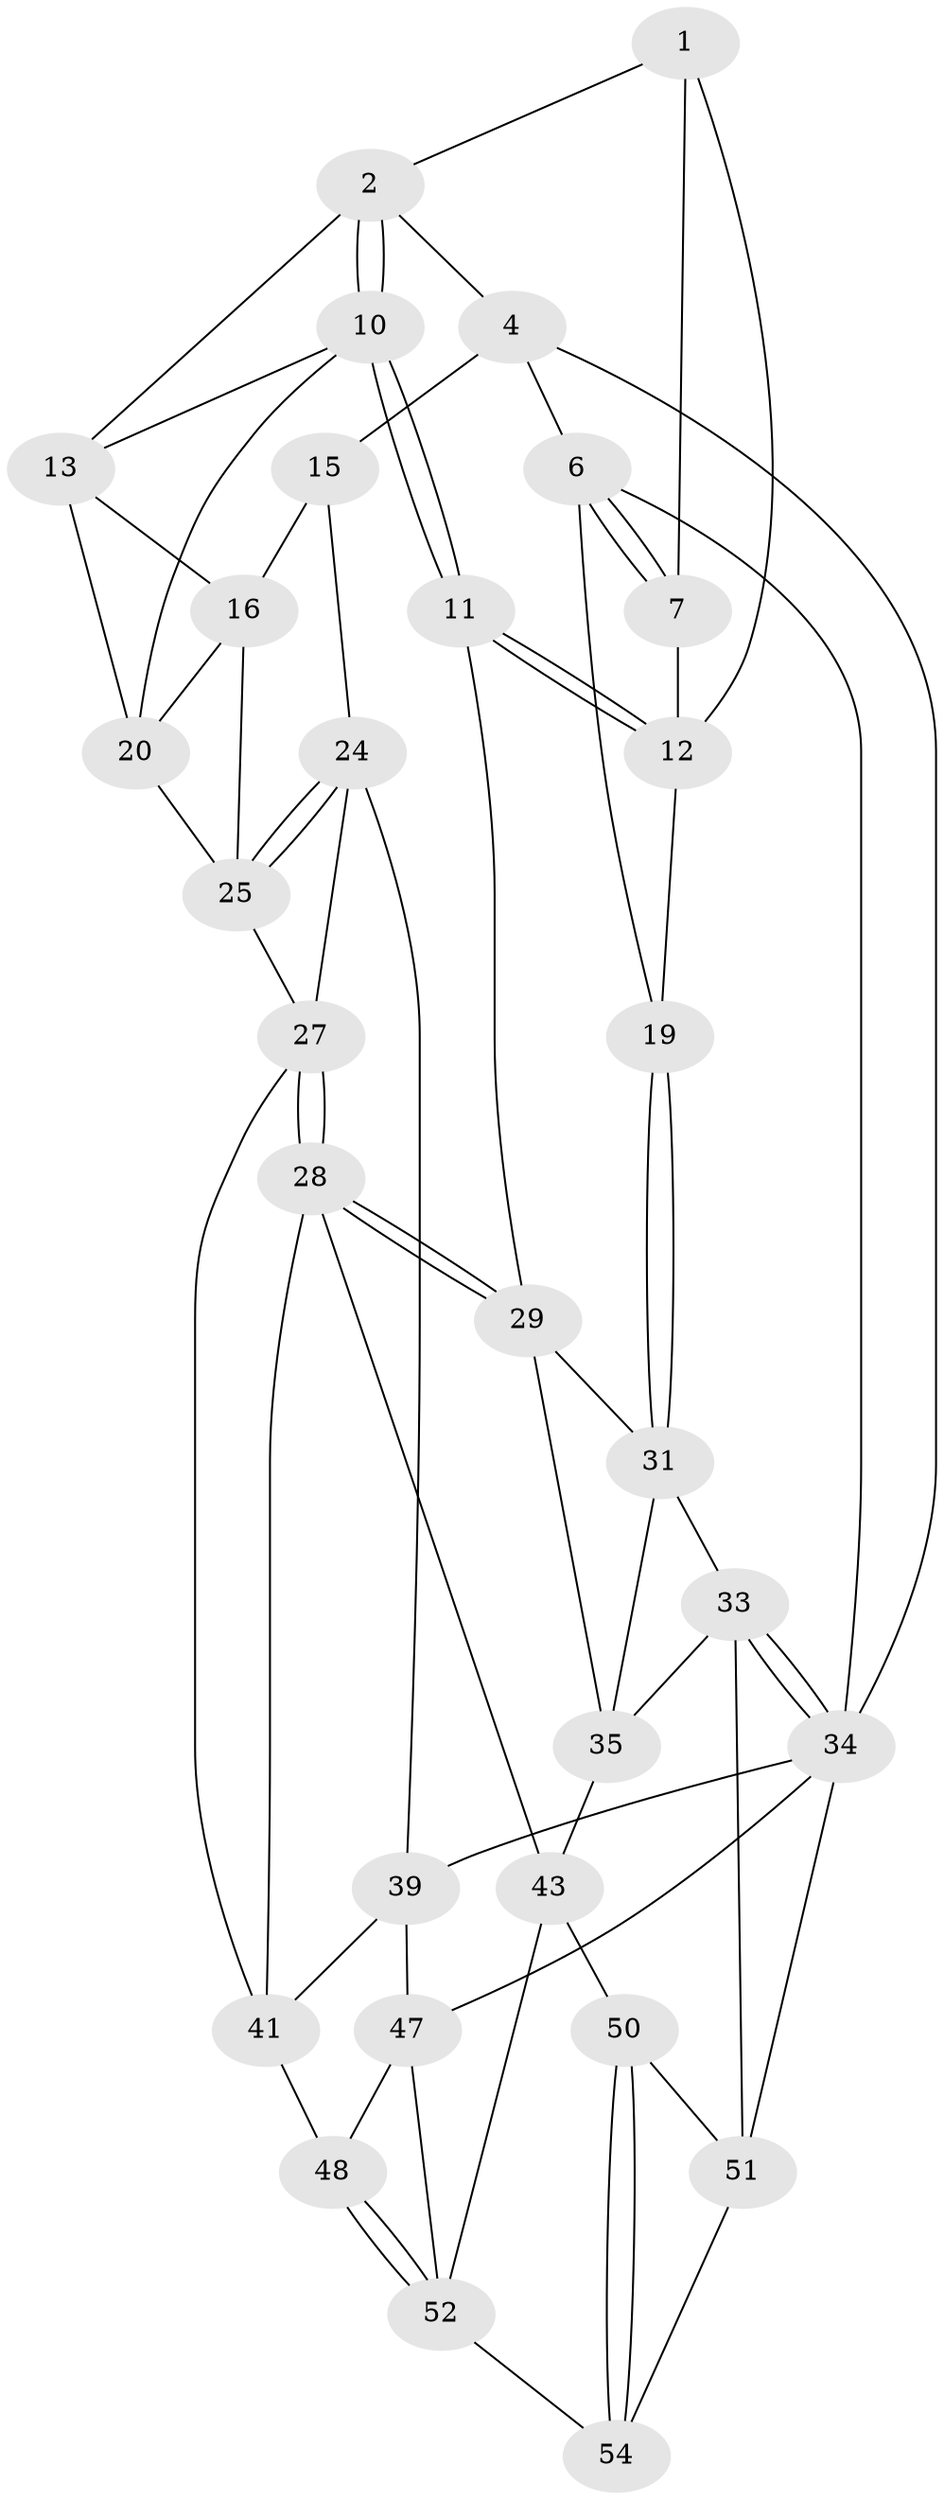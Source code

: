 // original degree distribution, {3: 0.03571428571428571, 4: 0.2857142857142857, 6: 0.25, 5: 0.42857142857142855}
// Generated by graph-tools (version 1.1) at 2025/11/02/27/25 16:11:58]
// undirected, 31 vertices, 70 edges
graph export_dot {
graph [start="1"]
  node [color=gray90,style=filled];
  1 [pos="+0.29521758578945834+0",super="+8"];
  2 [pos="+0.3629095036874711+0",super="+3"];
  4 [pos="+0.7327086790287602+0",super="+5"];
  6 [pos="+0+0"];
  7 [pos="+0+0",super="+9"];
  10 [pos="+0.33321829627051186+0.15889384140285745",super="+14"];
  11 [pos="+0.26758585341846447+0.22510854170022035"];
  12 [pos="+0.24328398965749407+0.1972105187017748",super="+18"];
  13 [pos="+0.5009256260831831+0.04234269830556683",super="+17"];
  15 [pos="+0.7270409711368432+0",super="+22"];
  16 [pos="+0.7223240205425457+0",super="+23"];
  19 [pos="+0+0.08601022174250562"];
  20 [pos="+0.5595643467339086+0.1739933120962439",super="+21"];
  24 [pos="+1+0.33055823894142944",super="+36"];
  25 [pos="+0.7974628154979307+0.20337483466296263",super="+26"];
  27 [pos="+0.49664949457382257+0.5160600638369297",super="+37"];
  28 [pos="+0.472653153832773+0.5377271836876205",super="+42"];
  29 [pos="+0.24965743291127718+0.3389866545454628",super="+30"];
  31 [pos="+0+0.2976968982189228",super="+32"];
  33 [pos="+0+0.7565374647150409",super="+46"];
  34 [pos="+0+1",super="+38"];
  35 [pos="+0.06360565483045653+0.6110743555817727",super="+44"];
  39 [pos="+1+0.5988688652073813",super="+40"];
  41 [pos="+0.7731601202592413+0.6858856068732953",super="+45"];
  43 [pos="+0.3444101326701496+0.6928989713698065",super="+49"];
  47 [pos="+0.8363789561786449+0.930558143276627",super="+55"];
  48 [pos="+0.6488170819052005+0.8515199890586829"];
  50 [pos="+0.1667797515708931+0.841763976017617"];
  51 [pos="+0.1049501480167175+0.8353506259592451",super="+56"];
  52 [pos="+0.4427472399560482+1",super="+53"];
  54 [pos="+0.3438532942952964+1"];
  1 -- 2;
  1 -- 12;
  1 -- 7;
  2 -- 10;
  2 -- 10;
  2 -- 4;
  2 -- 13;
  4 -- 15 [weight=2];
  4 -- 34;
  4 -- 6;
  6 -- 7;
  6 -- 7;
  6 -- 19;
  6 -- 34;
  7 -- 12;
  10 -- 11;
  10 -- 11;
  10 -- 13;
  10 -- 20;
  11 -- 12;
  11 -- 12;
  11 -- 29;
  12 -- 19;
  13 -- 16;
  13 -- 20;
  15 -- 16;
  15 -- 24;
  16 -- 25;
  16 -- 20;
  19 -- 31;
  19 -- 31;
  20 -- 25;
  24 -- 25;
  24 -- 25;
  24 -- 27;
  24 -- 39;
  25 -- 27;
  27 -- 28;
  27 -- 28;
  27 -- 41;
  28 -- 29;
  28 -- 29;
  28 -- 41;
  28 -- 43;
  29 -- 35;
  29 -- 31;
  31 -- 33;
  31 -- 35;
  33 -- 34;
  33 -- 34;
  33 -- 51;
  33 -- 35;
  34 -- 39;
  34 -- 47;
  34 -- 51;
  35 -- 43;
  39 -- 41;
  39 -- 47;
  41 -- 48;
  43 -- 50;
  43 -- 52;
  47 -- 48;
  47 -- 52;
  48 -- 52;
  48 -- 52;
  50 -- 51;
  50 -- 54;
  50 -- 54;
  51 -- 54;
  52 -- 54;
}
